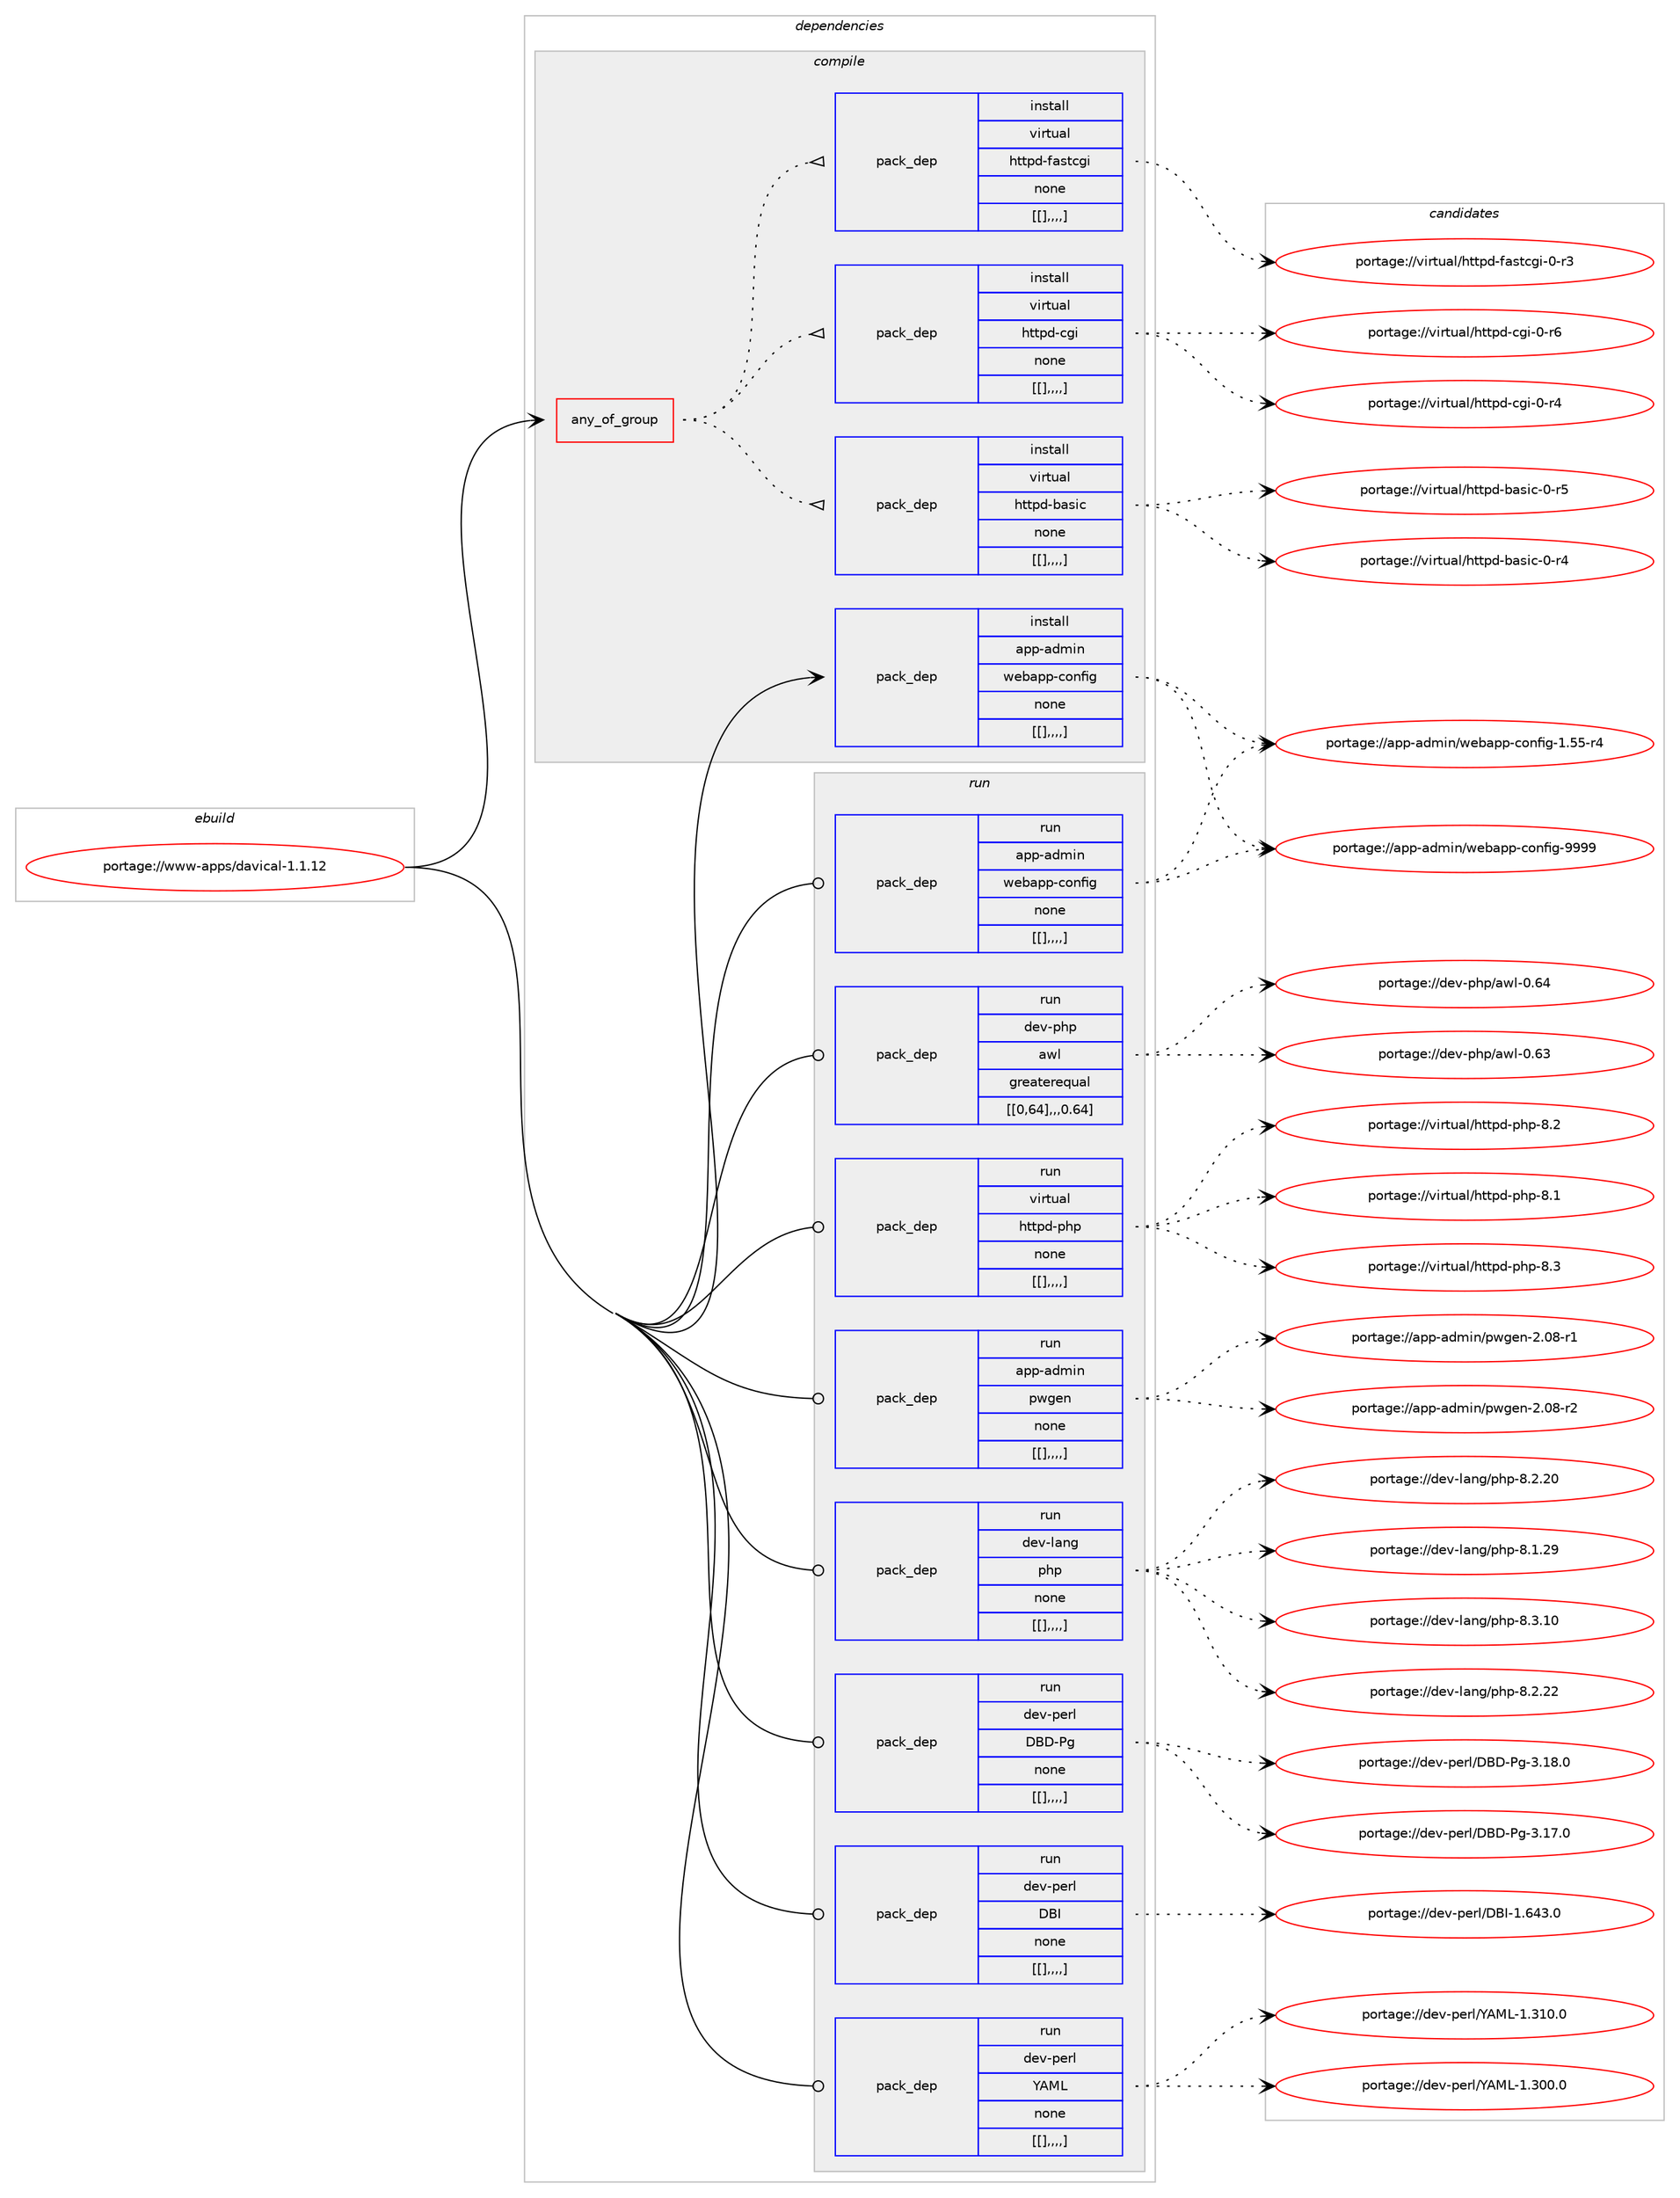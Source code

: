 digraph prolog {

# *************
# Graph options
# *************

newrank=true;
concentrate=true;
compound=true;
graph [rankdir=LR,fontname=Helvetica,fontsize=10,ranksep=1.5];#, ranksep=2.5, nodesep=0.2];
edge  [arrowhead=vee];
node  [fontname=Helvetica,fontsize=10];

# **********
# The ebuild
# **********

subgraph cluster_leftcol {
color=gray;
label=<<i>ebuild</i>>;
id [label="portage://www-apps/davical-1.1.12", color=red, width=4, href="../www-apps/davical-1.1.12.svg"];
}

# ****************
# The dependencies
# ****************

subgraph cluster_midcol {
color=gray;
label=<<i>dependencies</i>>;
subgraph cluster_compile {
fillcolor="#eeeeee";
style=filled;
label=<<i>compile</i>>;
subgraph any3174 {
dependency464503 [label=<<TABLE BORDER="0" CELLBORDER="1" CELLSPACING="0" CELLPADDING="4"><TR><TD CELLPADDING="10">any_of_group</TD></TR></TABLE>>, shape=none, color=red];subgraph pack337504 {
dependency464504 [label=<<TABLE BORDER="0" CELLBORDER="1" CELLSPACING="0" CELLPADDING="4" WIDTH="220"><TR><TD ROWSPAN="6" CELLPADDING="30">pack_dep</TD></TR><TR><TD WIDTH="110">install</TD></TR><TR><TD>virtual</TD></TR><TR><TD>httpd-basic</TD></TR><TR><TD>none</TD></TR><TR><TD>[[],,,,]</TD></TR></TABLE>>, shape=none, color=blue];
}
dependency464503:e -> dependency464504:w [weight=20,style="dotted",arrowhead="oinv"];
subgraph pack337505 {
dependency464505 [label=<<TABLE BORDER="0" CELLBORDER="1" CELLSPACING="0" CELLPADDING="4" WIDTH="220"><TR><TD ROWSPAN="6" CELLPADDING="30">pack_dep</TD></TR><TR><TD WIDTH="110">install</TD></TR><TR><TD>virtual</TD></TR><TR><TD>httpd-cgi</TD></TR><TR><TD>none</TD></TR><TR><TD>[[],,,,]</TD></TR></TABLE>>, shape=none, color=blue];
}
dependency464503:e -> dependency464505:w [weight=20,style="dotted",arrowhead="oinv"];
subgraph pack337506 {
dependency464506 [label=<<TABLE BORDER="0" CELLBORDER="1" CELLSPACING="0" CELLPADDING="4" WIDTH="220"><TR><TD ROWSPAN="6" CELLPADDING="30">pack_dep</TD></TR><TR><TD WIDTH="110">install</TD></TR><TR><TD>virtual</TD></TR><TR><TD>httpd-fastcgi</TD></TR><TR><TD>none</TD></TR><TR><TD>[[],,,,]</TD></TR></TABLE>>, shape=none, color=blue];
}
dependency464503:e -> dependency464506:w [weight=20,style="dotted",arrowhead="oinv"];
}
id:e -> dependency464503:w [weight=20,style="solid",arrowhead="vee"];
subgraph pack337507 {
dependency464507 [label=<<TABLE BORDER="0" CELLBORDER="1" CELLSPACING="0" CELLPADDING="4" WIDTH="220"><TR><TD ROWSPAN="6" CELLPADDING="30">pack_dep</TD></TR><TR><TD WIDTH="110">install</TD></TR><TR><TD>app-admin</TD></TR><TR><TD>webapp-config</TD></TR><TR><TD>none</TD></TR><TR><TD>[[],,,,]</TD></TR></TABLE>>, shape=none, color=blue];
}
id:e -> dependency464507:w [weight=20,style="solid",arrowhead="vee"];
}
subgraph cluster_compileandrun {
fillcolor="#eeeeee";
style=filled;
label=<<i>compile and run</i>>;
}
subgraph cluster_run {
fillcolor="#eeeeee";
style=filled;
label=<<i>run</i>>;
subgraph pack337508 {
dependency464508 [label=<<TABLE BORDER="0" CELLBORDER="1" CELLSPACING="0" CELLPADDING="4" WIDTH="220"><TR><TD ROWSPAN="6" CELLPADDING="30">pack_dep</TD></TR><TR><TD WIDTH="110">run</TD></TR><TR><TD>app-admin</TD></TR><TR><TD>pwgen</TD></TR><TR><TD>none</TD></TR><TR><TD>[[],,,,]</TD></TR></TABLE>>, shape=none, color=blue];
}
id:e -> dependency464508:w [weight=20,style="solid",arrowhead="odot"];
subgraph pack337509 {
dependency464509 [label=<<TABLE BORDER="0" CELLBORDER="1" CELLSPACING="0" CELLPADDING="4" WIDTH="220"><TR><TD ROWSPAN="6" CELLPADDING="30">pack_dep</TD></TR><TR><TD WIDTH="110">run</TD></TR><TR><TD>app-admin</TD></TR><TR><TD>webapp-config</TD></TR><TR><TD>none</TD></TR><TR><TD>[[],,,,]</TD></TR></TABLE>>, shape=none, color=blue];
}
id:e -> dependency464509:w [weight=20,style="solid",arrowhead="odot"];
subgraph pack337510 {
dependency464510 [label=<<TABLE BORDER="0" CELLBORDER="1" CELLSPACING="0" CELLPADDING="4" WIDTH="220"><TR><TD ROWSPAN="6" CELLPADDING="30">pack_dep</TD></TR><TR><TD WIDTH="110">run</TD></TR><TR><TD>dev-lang</TD></TR><TR><TD>php</TD></TR><TR><TD>none</TD></TR><TR><TD>[[],,,,]</TD></TR></TABLE>>, shape=none, color=blue];
}
id:e -> dependency464510:w [weight=20,style="solid",arrowhead="odot"];
subgraph pack337511 {
dependency464511 [label=<<TABLE BORDER="0" CELLBORDER="1" CELLSPACING="0" CELLPADDING="4" WIDTH="220"><TR><TD ROWSPAN="6" CELLPADDING="30">pack_dep</TD></TR><TR><TD WIDTH="110">run</TD></TR><TR><TD>dev-perl</TD></TR><TR><TD>DBD-Pg</TD></TR><TR><TD>none</TD></TR><TR><TD>[[],,,,]</TD></TR></TABLE>>, shape=none, color=blue];
}
id:e -> dependency464511:w [weight=20,style="solid",arrowhead="odot"];
subgraph pack337512 {
dependency464512 [label=<<TABLE BORDER="0" CELLBORDER="1" CELLSPACING="0" CELLPADDING="4" WIDTH="220"><TR><TD ROWSPAN="6" CELLPADDING="30">pack_dep</TD></TR><TR><TD WIDTH="110">run</TD></TR><TR><TD>dev-perl</TD></TR><TR><TD>DBI</TD></TR><TR><TD>none</TD></TR><TR><TD>[[],,,,]</TD></TR></TABLE>>, shape=none, color=blue];
}
id:e -> dependency464512:w [weight=20,style="solid",arrowhead="odot"];
subgraph pack337513 {
dependency464513 [label=<<TABLE BORDER="0" CELLBORDER="1" CELLSPACING="0" CELLPADDING="4" WIDTH="220"><TR><TD ROWSPAN="6" CELLPADDING="30">pack_dep</TD></TR><TR><TD WIDTH="110">run</TD></TR><TR><TD>dev-perl</TD></TR><TR><TD>YAML</TD></TR><TR><TD>none</TD></TR><TR><TD>[[],,,,]</TD></TR></TABLE>>, shape=none, color=blue];
}
id:e -> dependency464513:w [weight=20,style="solid",arrowhead="odot"];
subgraph pack337514 {
dependency464514 [label=<<TABLE BORDER="0" CELLBORDER="1" CELLSPACING="0" CELLPADDING="4" WIDTH="220"><TR><TD ROWSPAN="6" CELLPADDING="30">pack_dep</TD></TR><TR><TD WIDTH="110">run</TD></TR><TR><TD>dev-php</TD></TR><TR><TD>awl</TD></TR><TR><TD>greaterequal</TD></TR><TR><TD>[[0,64],,,0.64]</TD></TR></TABLE>>, shape=none, color=blue];
}
id:e -> dependency464514:w [weight=20,style="solid",arrowhead="odot"];
subgraph pack337515 {
dependency464515 [label=<<TABLE BORDER="0" CELLBORDER="1" CELLSPACING="0" CELLPADDING="4" WIDTH="220"><TR><TD ROWSPAN="6" CELLPADDING="30">pack_dep</TD></TR><TR><TD WIDTH="110">run</TD></TR><TR><TD>virtual</TD></TR><TR><TD>httpd-php</TD></TR><TR><TD>none</TD></TR><TR><TD>[[],,,,]</TD></TR></TABLE>>, shape=none, color=blue];
}
id:e -> dependency464515:w [weight=20,style="solid",arrowhead="odot"];
}
}

# **************
# The candidates
# **************

subgraph cluster_choices {
rank=same;
color=gray;
label=<<i>candidates</i>>;

subgraph choice337504 {
color=black;
nodesep=1;
choice11810511411611797108471041161161121004598971151059945484511453 [label="portage://virtual/httpd-basic-0-r5", color=red, width=4,href="../virtual/httpd-basic-0-r5.svg"];
choice11810511411611797108471041161161121004598971151059945484511452 [label="portage://virtual/httpd-basic-0-r4", color=red, width=4,href="../virtual/httpd-basic-0-r4.svg"];
dependency464504:e -> choice11810511411611797108471041161161121004598971151059945484511453:w [style=dotted,weight="100"];
dependency464504:e -> choice11810511411611797108471041161161121004598971151059945484511452:w [style=dotted,weight="100"];
}
subgraph choice337505 {
color=black;
nodesep=1;
choice1181051141161179710847104116116112100459910310545484511454 [label="portage://virtual/httpd-cgi-0-r6", color=red, width=4,href="../virtual/httpd-cgi-0-r6.svg"];
choice1181051141161179710847104116116112100459910310545484511452 [label="portage://virtual/httpd-cgi-0-r4", color=red, width=4,href="../virtual/httpd-cgi-0-r4.svg"];
dependency464505:e -> choice1181051141161179710847104116116112100459910310545484511454:w [style=dotted,weight="100"];
dependency464505:e -> choice1181051141161179710847104116116112100459910310545484511452:w [style=dotted,weight="100"];
}
subgraph choice337506 {
color=black;
nodesep=1;
choice118105114116117971084710411611611210045102971151169910310545484511451 [label="portage://virtual/httpd-fastcgi-0-r3", color=red, width=4,href="../virtual/httpd-fastcgi-0-r3.svg"];
dependency464506:e -> choice118105114116117971084710411611611210045102971151169910310545484511451:w [style=dotted,weight="100"];
}
subgraph choice337507 {
color=black;
nodesep=1;
choice97112112459710010910511047119101989711211245991111101021051034557575757 [label="portage://app-admin/webapp-config-9999", color=red, width=4,href="../app-admin/webapp-config-9999.svg"];
choice971121124597100109105110471191019897112112459911111010210510345494653534511452 [label="portage://app-admin/webapp-config-1.55-r4", color=red, width=4,href="../app-admin/webapp-config-1.55-r4.svg"];
dependency464507:e -> choice97112112459710010910511047119101989711211245991111101021051034557575757:w [style=dotted,weight="100"];
dependency464507:e -> choice971121124597100109105110471191019897112112459911111010210510345494653534511452:w [style=dotted,weight="100"];
}
subgraph choice337508 {
color=black;
nodesep=1;
choice9711211245971001091051104711211910310111045504648564511450 [label="portage://app-admin/pwgen-2.08-r2", color=red, width=4,href="../app-admin/pwgen-2.08-r2.svg"];
choice9711211245971001091051104711211910310111045504648564511449 [label="portage://app-admin/pwgen-2.08-r1", color=red, width=4,href="../app-admin/pwgen-2.08-r1.svg"];
dependency464508:e -> choice9711211245971001091051104711211910310111045504648564511450:w [style=dotted,weight="100"];
dependency464508:e -> choice9711211245971001091051104711211910310111045504648564511449:w [style=dotted,weight="100"];
}
subgraph choice337509 {
color=black;
nodesep=1;
choice97112112459710010910511047119101989711211245991111101021051034557575757 [label="portage://app-admin/webapp-config-9999", color=red, width=4,href="../app-admin/webapp-config-9999.svg"];
choice971121124597100109105110471191019897112112459911111010210510345494653534511452 [label="portage://app-admin/webapp-config-1.55-r4", color=red, width=4,href="../app-admin/webapp-config-1.55-r4.svg"];
dependency464509:e -> choice97112112459710010910511047119101989711211245991111101021051034557575757:w [style=dotted,weight="100"];
dependency464509:e -> choice971121124597100109105110471191019897112112459911111010210510345494653534511452:w [style=dotted,weight="100"];
}
subgraph choice337510 {
color=black;
nodesep=1;
choice10010111845108971101034711210411245564651464948 [label="portage://dev-lang/php-8.3.10", color=red, width=4,href="../dev-lang/php-8.3.10.svg"];
choice10010111845108971101034711210411245564650465050 [label="portage://dev-lang/php-8.2.22", color=red, width=4,href="../dev-lang/php-8.2.22.svg"];
choice10010111845108971101034711210411245564650465048 [label="portage://dev-lang/php-8.2.20", color=red, width=4,href="../dev-lang/php-8.2.20.svg"];
choice10010111845108971101034711210411245564649465057 [label="portage://dev-lang/php-8.1.29", color=red, width=4,href="../dev-lang/php-8.1.29.svg"];
dependency464510:e -> choice10010111845108971101034711210411245564651464948:w [style=dotted,weight="100"];
dependency464510:e -> choice10010111845108971101034711210411245564650465050:w [style=dotted,weight="100"];
dependency464510:e -> choice10010111845108971101034711210411245564650465048:w [style=dotted,weight="100"];
dependency464510:e -> choice10010111845108971101034711210411245564649465057:w [style=dotted,weight="100"];
}
subgraph choice337511 {
color=black;
nodesep=1;
choice1001011184511210111410847686668458010345514649564648 [label="portage://dev-perl/DBD-Pg-3.18.0", color=red, width=4,href="../dev-perl/DBD-Pg-3.18.0.svg"];
choice1001011184511210111410847686668458010345514649554648 [label="portage://dev-perl/DBD-Pg-3.17.0", color=red, width=4,href="../dev-perl/DBD-Pg-3.17.0.svg"];
dependency464511:e -> choice1001011184511210111410847686668458010345514649564648:w [style=dotted,weight="100"];
dependency464511:e -> choice1001011184511210111410847686668458010345514649554648:w [style=dotted,weight="100"];
}
subgraph choice337512 {
color=black;
nodesep=1;
choice10010111845112101114108476866734549465452514648 [label="portage://dev-perl/DBI-1.643.0", color=red, width=4,href="../dev-perl/DBI-1.643.0.svg"];
dependency464512:e -> choice10010111845112101114108476866734549465452514648:w [style=dotted,weight="100"];
}
subgraph choice337513 {
color=black;
nodesep=1;
choice1001011184511210111410847896577764549465149484648 [label="portage://dev-perl/YAML-1.310.0", color=red, width=4,href="../dev-perl/YAML-1.310.0.svg"];
choice1001011184511210111410847896577764549465148484648 [label="portage://dev-perl/YAML-1.300.0", color=red, width=4,href="../dev-perl/YAML-1.300.0.svg"];
dependency464513:e -> choice1001011184511210111410847896577764549465149484648:w [style=dotted,weight="100"];
dependency464513:e -> choice1001011184511210111410847896577764549465148484648:w [style=dotted,weight="100"];
}
subgraph choice337514 {
color=black;
nodesep=1;
choice1001011184511210411247971191084548465452 [label="portage://dev-php/awl-0.64", color=red, width=4,href="../dev-php/awl-0.64.svg"];
choice1001011184511210411247971191084548465451 [label="portage://dev-php/awl-0.63", color=red, width=4,href="../dev-php/awl-0.63.svg"];
dependency464514:e -> choice1001011184511210411247971191084548465452:w [style=dotted,weight="100"];
dependency464514:e -> choice1001011184511210411247971191084548465451:w [style=dotted,weight="100"];
}
subgraph choice337515 {
color=black;
nodesep=1;
choice11810511411611797108471041161161121004511210411245564651 [label="portage://virtual/httpd-php-8.3", color=red, width=4,href="../virtual/httpd-php-8.3.svg"];
choice11810511411611797108471041161161121004511210411245564650 [label="portage://virtual/httpd-php-8.2", color=red, width=4,href="../virtual/httpd-php-8.2.svg"];
choice11810511411611797108471041161161121004511210411245564649 [label="portage://virtual/httpd-php-8.1", color=red, width=4,href="../virtual/httpd-php-8.1.svg"];
dependency464515:e -> choice11810511411611797108471041161161121004511210411245564651:w [style=dotted,weight="100"];
dependency464515:e -> choice11810511411611797108471041161161121004511210411245564650:w [style=dotted,weight="100"];
dependency464515:e -> choice11810511411611797108471041161161121004511210411245564649:w [style=dotted,weight="100"];
}
}

}
